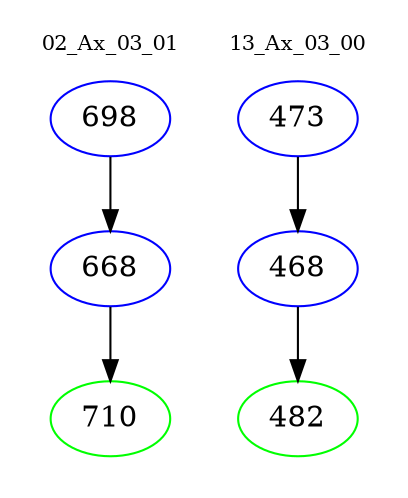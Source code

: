 digraph{
subgraph cluster_0 {
color = white
label = "02_Ax_03_01";
fontsize=10;
T0_698 [label="698", color="blue"]
T0_698 -> T0_668 [color="black"]
T0_668 [label="668", color="blue"]
T0_668 -> T0_710 [color="black"]
T0_710 [label="710", color="green"]
}
subgraph cluster_1 {
color = white
label = "13_Ax_03_00";
fontsize=10;
T1_473 [label="473", color="blue"]
T1_473 -> T1_468 [color="black"]
T1_468 [label="468", color="blue"]
T1_468 -> T1_482 [color="black"]
T1_482 [label="482", color="green"]
}
}
